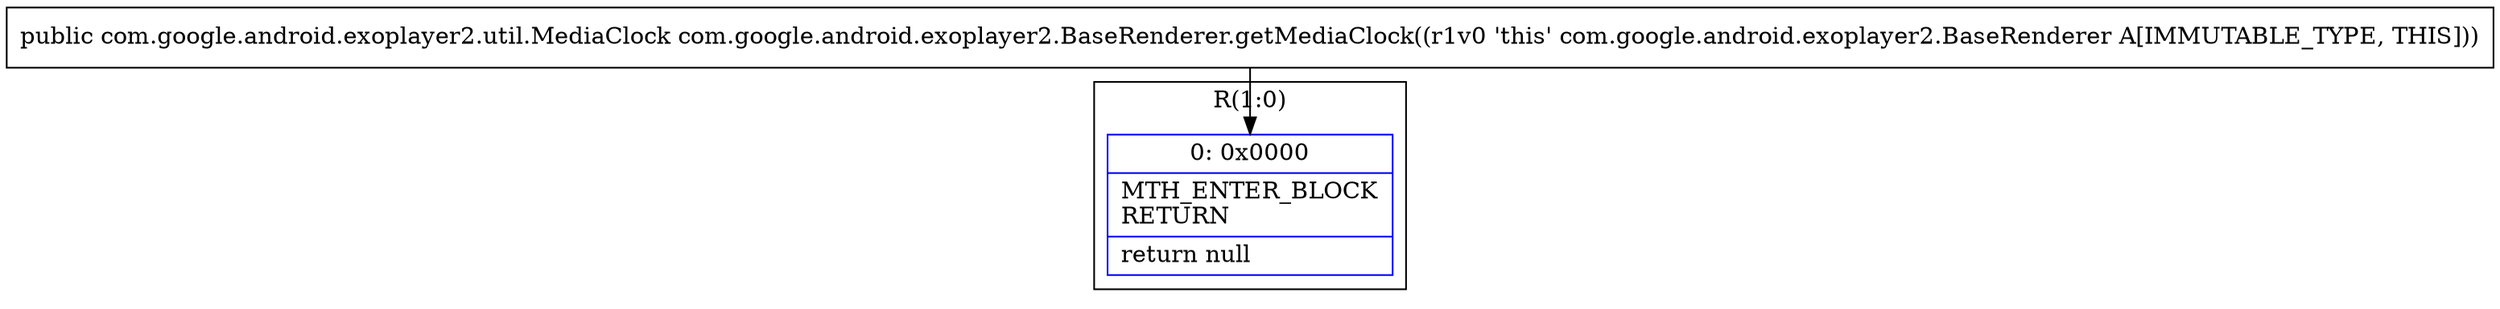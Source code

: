 digraph "CFG forcom.google.android.exoplayer2.BaseRenderer.getMediaClock()Lcom\/google\/android\/exoplayer2\/util\/MediaClock;" {
subgraph cluster_Region_482455173 {
label = "R(1:0)";
node [shape=record,color=blue];
Node_0 [shape=record,label="{0\:\ 0x0000|MTH_ENTER_BLOCK\lRETURN\l|return null\l}"];
}
MethodNode[shape=record,label="{public com.google.android.exoplayer2.util.MediaClock com.google.android.exoplayer2.BaseRenderer.getMediaClock((r1v0 'this' com.google.android.exoplayer2.BaseRenderer A[IMMUTABLE_TYPE, THIS])) }"];
MethodNode -> Node_0;
}

